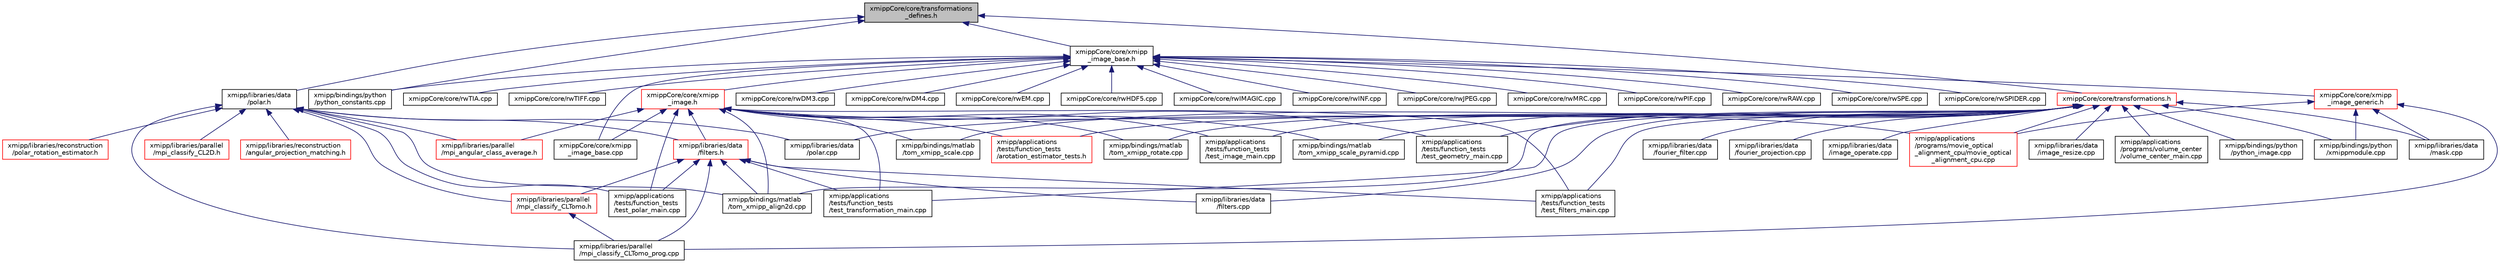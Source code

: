 digraph "xmippCore/core/transformations_defines.h"
{
  edge [fontname="Helvetica",fontsize="10",labelfontname="Helvetica",labelfontsize="10"];
  node [fontname="Helvetica",fontsize="10",shape=record];
  Node1 [label="xmippCore/core/transformations\l_defines.h",height=0.2,width=0.4,color="black", fillcolor="grey75", style="filled", fontcolor="black"];
  Node1 -> Node2 [dir="back",color="midnightblue",fontsize="10",style="solid",fontname="Helvetica"];
  Node2 [label="xmipp/bindings/python\l/python_constants.cpp",height=0.2,width=0.4,color="black", fillcolor="white", style="filled",URL="$python__constants_8cpp.html"];
  Node1 -> Node3 [dir="back",color="midnightblue",fontsize="10",style="solid",fontname="Helvetica"];
  Node3 [label="xmipp/libraries/data\l/polar.h",height=0.2,width=0.4,color="black", fillcolor="white", style="filled",URL="$polar_8h.html"];
  Node3 -> Node4 [dir="back",color="midnightblue",fontsize="10",style="solid",fontname="Helvetica"];
  Node4 [label="xmipp/applications\l/tests/function_tests\l/test_polar_main.cpp",height=0.2,width=0.4,color="black", fillcolor="white", style="filled",URL="$test__polar__main_8cpp.html"];
  Node3 -> Node5 [dir="back",color="midnightblue",fontsize="10",style="solid",fontname="Helvetica"];
  Node5 [label="xmipp/bindings/matlab\l/tom_xmipp_align2d.cpp",height=0.2,width=0.4,color="black", fillcolor="white", style="filled",URL="$tom__xmipp__align2d_8cpp.html"];
  Node3 -> Node6 [dir="back",color="midnightblue",fontsize="10",style="solid",fontname="Helvetica"];
  Node6 [label="xmipp/libraries/data\l/filters.h",height=0.2,width=0.4,color="red", fillcolor="white", style="filled",URL="$filters_8h.html"];
  Node6 -> Node8 [dir="back",color="midnightblue",fontsize="10",style="solid",fontname="Helvetica"];
  Node8 [label="xmipp/applications\l/tests/function_tests\l/test_filters_main.cpp",height=0.2,width=0.4,color="black", fillcolor="white", style="filled",URL="$test__filters__main_8cpp.html"];
  Node6 -> Node4 [dir="back",color="midnightblue",fontsize="10",style="solid",fontname="Helvetica"];
  Node6 -> Node9 [dir="back",color="midnightblue",fontsize="10",style="solid",fontname="Helvetica"];
  Node9 [label="xmipp/applications\l/tests/function_tests\l/test_transformation_main.cpp",height=0.2,width=0.4,color="black", fillcolor="white", style="filled",URL="$test__transformation__main_8cpp.html"];
  Node6 -> Node5 [dir="back",color="midnightblue",fontsize="10",style="solid",fontname="Helvetica"];
  Node6 -> Node11 [dir="back",color="midnightblue",fontsize="10",style="solid",fontname="Helvetica"];
  Node11 [label="xmipp/libraries/data\l/filters.cpp",height=0.2,width=0.4,color="black", fillcolor="white", style="filled",URL="$filters_8cpp.html"];
  Node6 -> Node110 [dir="back",color="midnightblue",fontsize="10",style="solid",fontname="Helvetica"];
  Node110 [label="xmipp/libraries/parallel\l/mpi_classify_CLTomo.h",height=0.2,width=0.4,color="red", fillcolor="white", style="filled",URL="$mpi__classify__CLTomo_8h.html"];
  Node110 -> Node112 [dir="back",color="midnightblue",fontsize="10",style="solid",fontname="Helvetica"];
  Node112 [label="xmipp/libraries/parallel\l/mpi_classify_CLTomo_prog.cpp",height=0.2,width=0.4,color="black", fillcolor="white", style="filled",URL="$mpi__classify__CLTomo__prog_8cpp.html"];
  Node6 -> Node112 [dir="back",color="midnightblue",fontsize="10",style="solid",fontname="Helvetica"];
  Node3 -> Node207 [dir="back",color="midnightblue",fontsize="10",style="solid",fontname="Helvetica"];
  Node207 [label="xmipp/libraries/data\l/polar.cpp",height=0.2,width=0.4,color="black", fillcolor="white", style="filled",URL="$polar_8cpp.html"];
  Node3 -> Node208 [dir="back",color="midnightblue",fontsize="10",style="solid",fontname="Helvetica"];
  Node208 [label="xmipp/libraries/parallel\l/mpi_angular_class_average.h",height=0.2,width=0.4,color="red", fillcolor="white", style="filled",URL="$mpi__angular__class__average_8h.html"];
  Node3 -> Node211 [dir="back",color="midnightblue",fontsize="10",style="solid",fontname="Helvetica"];
  Node211 [label="xmipp/libraries/parallel\l/mpi_classify_CL2D.h",height=0.2,width=0.4,color="red", fillcolor="white", style="filled",URL="$mpi__classify__CL2D_8h.html"];
  Node3 -> Node110 [dir="back",color="midnightblue",fontsize="10",style="solid",fontname="Helvetica"];
  Node3 -> Node112 [dir="back",color="midnightblue",fontsize="10",style="solid",fontname="Helvetica"];
  Node3 -> Node213 [dir="back",color="midnightblue",fontsize="10",style="solid",fontname="Helvetica"];
  Node213 [label="xmipp/libraries/reconstruction\l/angular_projection_matching.h",height=0.2,width=0.4,color="red", fillcolor="white", style="filled",URL="$angular__projection__matching_8h.html"];
  Node3 -> Node218 [dir="back",color="midnightblue",fontsize="10",style="solid",fontname="Helvetica"];
  Node218 [label="xmipp/libraries/reconstruction\l/polar_rotation_estimator.h",height=0.2,width=0.4,color="red", fillcolor="white", style="filled",URL="$polar__rotation__estimator_8h.html"];
  Node1 -> Node221 [dir="back",color="midnightblue",fontsize="10",style="solid",fontname="Helvetica"];
  Node221 [label="xmippCore/core/xmipp\l_image_base.h",height=0.2,width=0.4,color="black", fillcolor="white", style="filled",URL="$xmipp__image__base_8h.html"];
  Node221 -> Node2 [dir="back",color="midnightblue",fontsize="10",style="solid",fontname="Helvetica"];
  Node221 -> Node222 [dir="back",color="midnightblue",fontsize="10",style="solid",fontname="Helvetica"];
  Node222 [label="xmippCore/core/xmipp\l_image.h",height=0.2,width=0.4,color="red", fillcolor="white", style="filled",URL="$xmipp__image_8h.html"];
  Node222 -> Node225 [dir="back",color="midnightblue",fontsize="10",style="solid",fontname="Helvetica"];
  Node225 [label="xmipp/applications\l/programs/movie_optical\l_alignment_cpu/movie_optical\l_alignment_cpu.cpp",height=0.2,width=0.4,color="red", fillcolor="white", style="filled",URL="$movie__optical__alignment__cpu_8cpp.html"];
  Node222 -> Node231 [dir="back",color="midnightblue",fontsize="10",style="solid",fontname="Helvetica"];
  Node231 [label="xmipp/applications\l/tests/function_tests\l/arotation_estimator_tests.h",height=0.2,width=0.4,color="red", fillcolor="white", style="filled",URL="$arotation__estimator__tests_8h.html"];
  Node222 -> Node8 [dir="back",color="midnightblue",fontsize="10",style="solid",fontname="Helvetica"];
  Node222 -> Node235 [dir="back",color="midnightblue",fontsize="10",style="solid",fontname="Helvetica"];
  Node235 [label="xmipp/applications\l/tests/function_tests\l/test_geometry_main.cpp",height=0.2,width=0.4,color="black", fillcolor="white", style="filled",URL="$test__geometry__main_8cpp.html"];
  Node222 -> Node237 [dir="back",color="midnightblue",fontsize="10",style="solid",fontname="Helvetica"];
  Node237 [label="xmipp/applications\l/tests/function_tests\l/test_image_main.cpp",height=0.2,width=0.4,color="black", fillcolor="white", style="filled",URL="$test__image__main_8cpp.html"];
  Node222 -> Node4 [dir="back",color="midnightblue",fontsize="10",style="solid",fontname="Helvetica"];
  Node222 -> Node9 [dir="back",color="midnightblue",fontsize="10",style="solid",fontname="Helvetica"];
  Node222 -> Node5 [dir="back",color="midnightblue",fontsize="10",style="solid",fontname="Helvetica"];
  Node222 -> Node246 [dir="back",color="midnightblue",fontsize="10",style="solid",fontname="Helvetica"];
  Node246 [label="xmipp/bindings/matlab\l/tom_xmipp_rotate.cpp",height=0.2,width=0.4,color="black", fillcolor="white", style="filled",URL="$tom__xmipp__rotate_8cpp.html"];
  Node222 -> Node247 [dir="back",color="midnightblue",fontsize="10",style="solid",fontname="Helvetica"];
  Node247 [label="xmipp/bindings/matlab\l/tom_xmipp_scale.cpp",height=0.2,width=0.4,color="black", fillcolor="white", style="filled",URL="$tom__xmipp__scale_8cpp.html"];
  Node222 -> Node248 [dir="back",color="midnightblue",fontsize="10",style="solid",fontname="Helvetica"];
  Node248 [label="xmipp/bindings/matlab\l/tom_xmipp_scale_pyramid.cpp",height=0.2,width=0.4,color="black", fillcolor="white", style="filled",URL="$tom__xmipp__scale__pyramid_8cpp.html"];
  Node222 -> Node6 [dir="back",color="midnightblue",fontsize="10",style="solid",fontname="Helvetica"];
  Node222 -> Node208 [dir="back",color="midnightblue",fontsize="10",style="solid",fontname="Helvetica"];
  Node222 -> Node585 [dir="back",color="midnightblue",fontsize="10",style="solid",fontname="Helvetica"];
  Node585 [label="xmippCore/core/xmipp\l_image_base.cpp",height=0.2,width=0.4,color="black", fillcolor="white", style="filled",URL="$xmipp__image__base_8cpp.html"];
  Node221 -> Node590 [dir="back",color="midnightblue",fontsize="10",style="solid",fontname="Helvetica"];
  Node590 [label="xmippCore/core/xmipp\l_image_generic.h",height=0.2,width=0.4,color="red", fillcolor="white", style="filled",URL="$xmipp__image__generic_8h.html"];
  Node590 -> Node225 [dir="back",color="midnightblue",fontsize="10",style="solid",fontname="Helvetica"];
  Node590 -> Node18 [dir="back",color="midnightblue",fontsize="10",style="solid",fontname="Helvetica"];
  Node18 [label="xmipp/bindings/python\l/xmippmodule.cpp",height=0.2,width=0.4,color="black", fillcolor="white", style="filled",URL="$xmippmodule_8cpp.html"];
  Node590 -> Node275 [dir="back",color="midnightblue",fontsize="10",style="solid",fontname="Helvetica"];
  Node275 [label="xmipp/libraries/data\l/mask.cpp",height=0.2,width=0.4,color="black", fillcolor="white", style="filled",URL="$mask_8cpp.html"];
  Node590 -> Node112 [dir="back",color="midnightblue",fontsize="10",style="solid",fontname="Helvetica"];
  Node221 -> Node606 [dir="back",color="midnightblue",fontsize="10",style="solid",fontname="Helvetica"];
  Node606 [label="xmippCore/core/rwDM3.cpp",height=0.2,width=0.4,color="black", fillcolor="white", style="filled",URL="$rwDM3_8cpp.html"];
  Node221 -> Node607 [dir="back",color="midnightblue",fontsize="10",style="solid",fontname="Helvetica"];
  Node607 [label="xmippCore/core/rwDM4.cpp",height=0.2,width=0.4,color="black", fillcolor="white", style="filled",URL="$rwDM4_8cpp.html"];
  Node221 -> Node608 [dir="back",color="midnightblue",fontsize="10",style="solid",fontname="Helvetica"];
  Node608 [label="xmippCore/core/rwEM.cpp",height=0.2,width=0.4,color="black", fillcolor="white", style="filled",URL="$rwEM_8cpp.html"];
  Node221 -> Node609 [dir="back",color="midnightblue",fontsize="10",style="solid",fontname="Helvetica"];
  Node609 [label="xmippCore/core/rwHDF5.cpp",height=0.2,width=0.4,color="black", fillcolor="white", style="filled",URL="$rwHDF5_8cpp.html"];
  Node221 -> Node610 [dir="back",color="midnightblue",fontsize="10",style="solid",fontname="Helvetica"];
  Node610 [label="xmippCore/core/rwIMAGIC.cpp",height=0.2,width=0.4,color="black", fillcolor="white", style="filled",URL="$rwIMAGIC_8cpp.html"];
  Node221 -> Node611 [dir="back",color="midnightblue",fontsize="10",style="solid",fontname="Helvetica"];
  Node611 [label="xmippCore/core/rwINF.cpp",height=0.2,width=0.4,color="black", fillcolor="white", style="filled",URL="$rwINF_8cpp.html"];
  Node221 -> Node612 [dir="back",color="midnightblue",fontsize="10",style="solid",fontname="Helvetica"];
  Node612 [label="xmippCore/core/rwJPEG.cpp",height=0.2,width=0.4,color="black", fillcolor="white", style="filled",URL="$rwJPEG_8cpp.html"];
  Node221 -> Node613 [dir="back",color="midnightblue",fontsize="10",style="solid",fontname="Helvetica"];
  Node613 [label="xmippCore/core/rwMRC.cpp",height=0.2,width=0.4,color="black", fillcolor="white", style="filled",URL="$rwMRC_8cpp.html"];
  Node221 -> Node614 [dir="back",color="midnightblue",fontsize="10",style="solid",fontname="Helvetica"];
  Node614 [label="xmippCore/core/rwPIF.cpp",height=0.2,width=0.4,color="black", fillcolor="white", style="filled",URL="$rwPIF_8cpp.html"];
  Node221 -> Node615 [dir="back",color="midnightblue",fontsize="10",style="solid",fontname="Helvetica"];
  Node615 [label="xmippCore/core/rwRAW.cpp",height=0.2,width=0.4,color="black", fillcolor="white", style="filled",URL="$rwRAW_8cpp.html"];
  Node221 -> Node616 [dir="back",color="midnightblue",fontsize="10",style="solid",fontname="Helvetica"];
  Node616 [label="xmippCore/core/rwSPE.cpp",height=0.2,width=0.4,color="black", fillcolor="white", style="filled",URL="$rwSPE_8cpp.html"];
  Node221 -> Node617 [dir="back",color="midnightblue",fontsize="10",style="solid",fontname="Helvetica"];
  Node617 [label="xmippCore/core/rwSPIDER.cpp",height=0.2,width=0.4,color="black", fillcolor="white", style="filled",URL="$rwSPIDER_8cpp.html"];
  Node221 -> Node618 [dir="back",color="midnightblue",fontsize="10",style="solid",fontname="Helvetica"];
  Node618 [label="xmippCore/core/rwTIA.cpp",height=0.2,width=0.4,color="black", fillcolor="white", style="filled",URL="$rwTIA_8cpp.html"];
  Node221 -> Node619 [dir="back",color="midnightblue",fontsize="10",style="solid",fontname="Helvetica"];
  Node619 [label="xmippCore/core/rwTIFF.cpp",height=0.2,width=0.4,color="black", fillcolor="white", style="filled",URL="$rwTIFF_8cpp.html"];
  Node221 -> Node585 [dir="back",color="midnightblue",fontsize="10",style="solid",fontname="Helvetica"];
  Node1 -> Node620 [dir="back",color="midnightblue",fontsize="10",style="solid",fontname="Helvetica"];
  Node620 [label="xmippCore/core/transformations.h",height=0.2,width=0.4,color="red", fillcolor="white", style="filled",URL="$transformations_8h.html"];
  Node620 -> Node225 [dir="back",color="midnightblue",fontsize="10",style="solid",fontname="Helvetica"];
  Node620 -> Node273 [dir="back",color="midnightblue",fontsize="10",style="solid",fontname="Helvetica"];
  Node273 [label="xmipp/applications\l/programs/volume_center\l/volume_center_main.cpp",height=0.2,width=0.4,color="black", fillcolor="white", style="filled",URL="$volume__center__main_8cpp.html"];
  Node620 -> Node231 [dir="back",color="midnightblue",fontsize="10",style="solid",fontname="Helvetica"];
  Node620 -> Node8 [dir="back",color="midnightblue",fontsize="10",style="solid",fontname="Helvetica"];
  Node620 -> Node235 [dir="back",color="midnightblue",fontsize="10",style="solid",fontname="Helvetica"];
  Node620 -> Node237 [dir="back",color="midnightblue",fontsize="10",style="solid",fontname="Helvetica"];
  Node620 -> Node9 [dir="back",color="midnightblue",fontsize="10",style="solid",fontname="Helvetica"];
  Node620 -> Node5 [dir="back",color="midnightblue",fontsize="10",style="solid",fontname="Helvetica"];
  Node620 -> Node246 [dir="back",color="midnightblue",fontsize="10",style="solid",fontname="Helvetica"];
  Node620 -> Node247 [dir="back",color="midnightblue",fontsize="10",style="solid",fontname="Helvetica"];
  Node620 -> Node248 [dir="back",color="midnightblue",fontsize="10",style="solid",fontname="Helvetica"];
  Node620 -> Node461 [dir="back",color="midnightblue",fontsize="10",style="solid",fontname="Helvetica"];
  Node461 [label="xmipp/bindings/python\l/python_image.cpp",height=0.2,width=0.4,color="black", fillcolor="white", style="filled",URL="$python__image_8cpp.html"];
  Node620 -> Node18 [dir="back",color="midnightblue",fontsize="10",style="solid",fontname="Helvetica"];
  Node620 -> Node11 [dir="back",color="midnightblue",fontsize="10",style="solid",fontname="Helvetica"];
  Node620 -> Node19 [dir="back",color="midnightblue",fontsize="10",style="solid",fontname="Helvetica"];
  Node19 [label="xmipp/libraries/data\l/fourier_filter.cpp",height=0.2,width=0.4,color="black", fillcolor="white", style="filled",URL="$fourier__filter_8cpp.html"];
  Node620 -> Node405 [dir="back",color="midnightblue",fontsize="10",style="solid",fontname="Helvetica"];
  Node405 [label="xmipp/libraries/data\l/fourier_projection.cpp",height=0.2,width=0.4,color="black", fillcolor="white", style="filled",URL="$fourier__projection_8cpp.html"];
  Node620 -> Node412 [dir="back",color="midnightblue",fontsize="10",style="solid",fontname="Helvetica"];
  Node412 [label="xmipp/libraries/data\l/image_operate.cpp",height=0.2,width=0.4,color="black", fillcolor="white", style="filled",URL="$image__operate_8cpp.html"];
  Node620 -> Node596 [dir="back",color="midnightblue",fontsize="10",style="solid",fontname="Helvetica"];
  Node596 [label="xmipp/libraries/data\l/image_resize.cpp",height=0.2,width=0.4,color="black", fillcolor="white", style="filled",URL="$libraries_2data_2image__resize_8cpp.html"];
  Node620 -> Node275 [dir="back",color="midnightblue",fontsize="10",style="solid",fontname="Helvetica"];
  Node620 -> Node207 [dir="back",color="midnightblue",fontsize="10",style="solid",fontname="Helvetica"];
}
